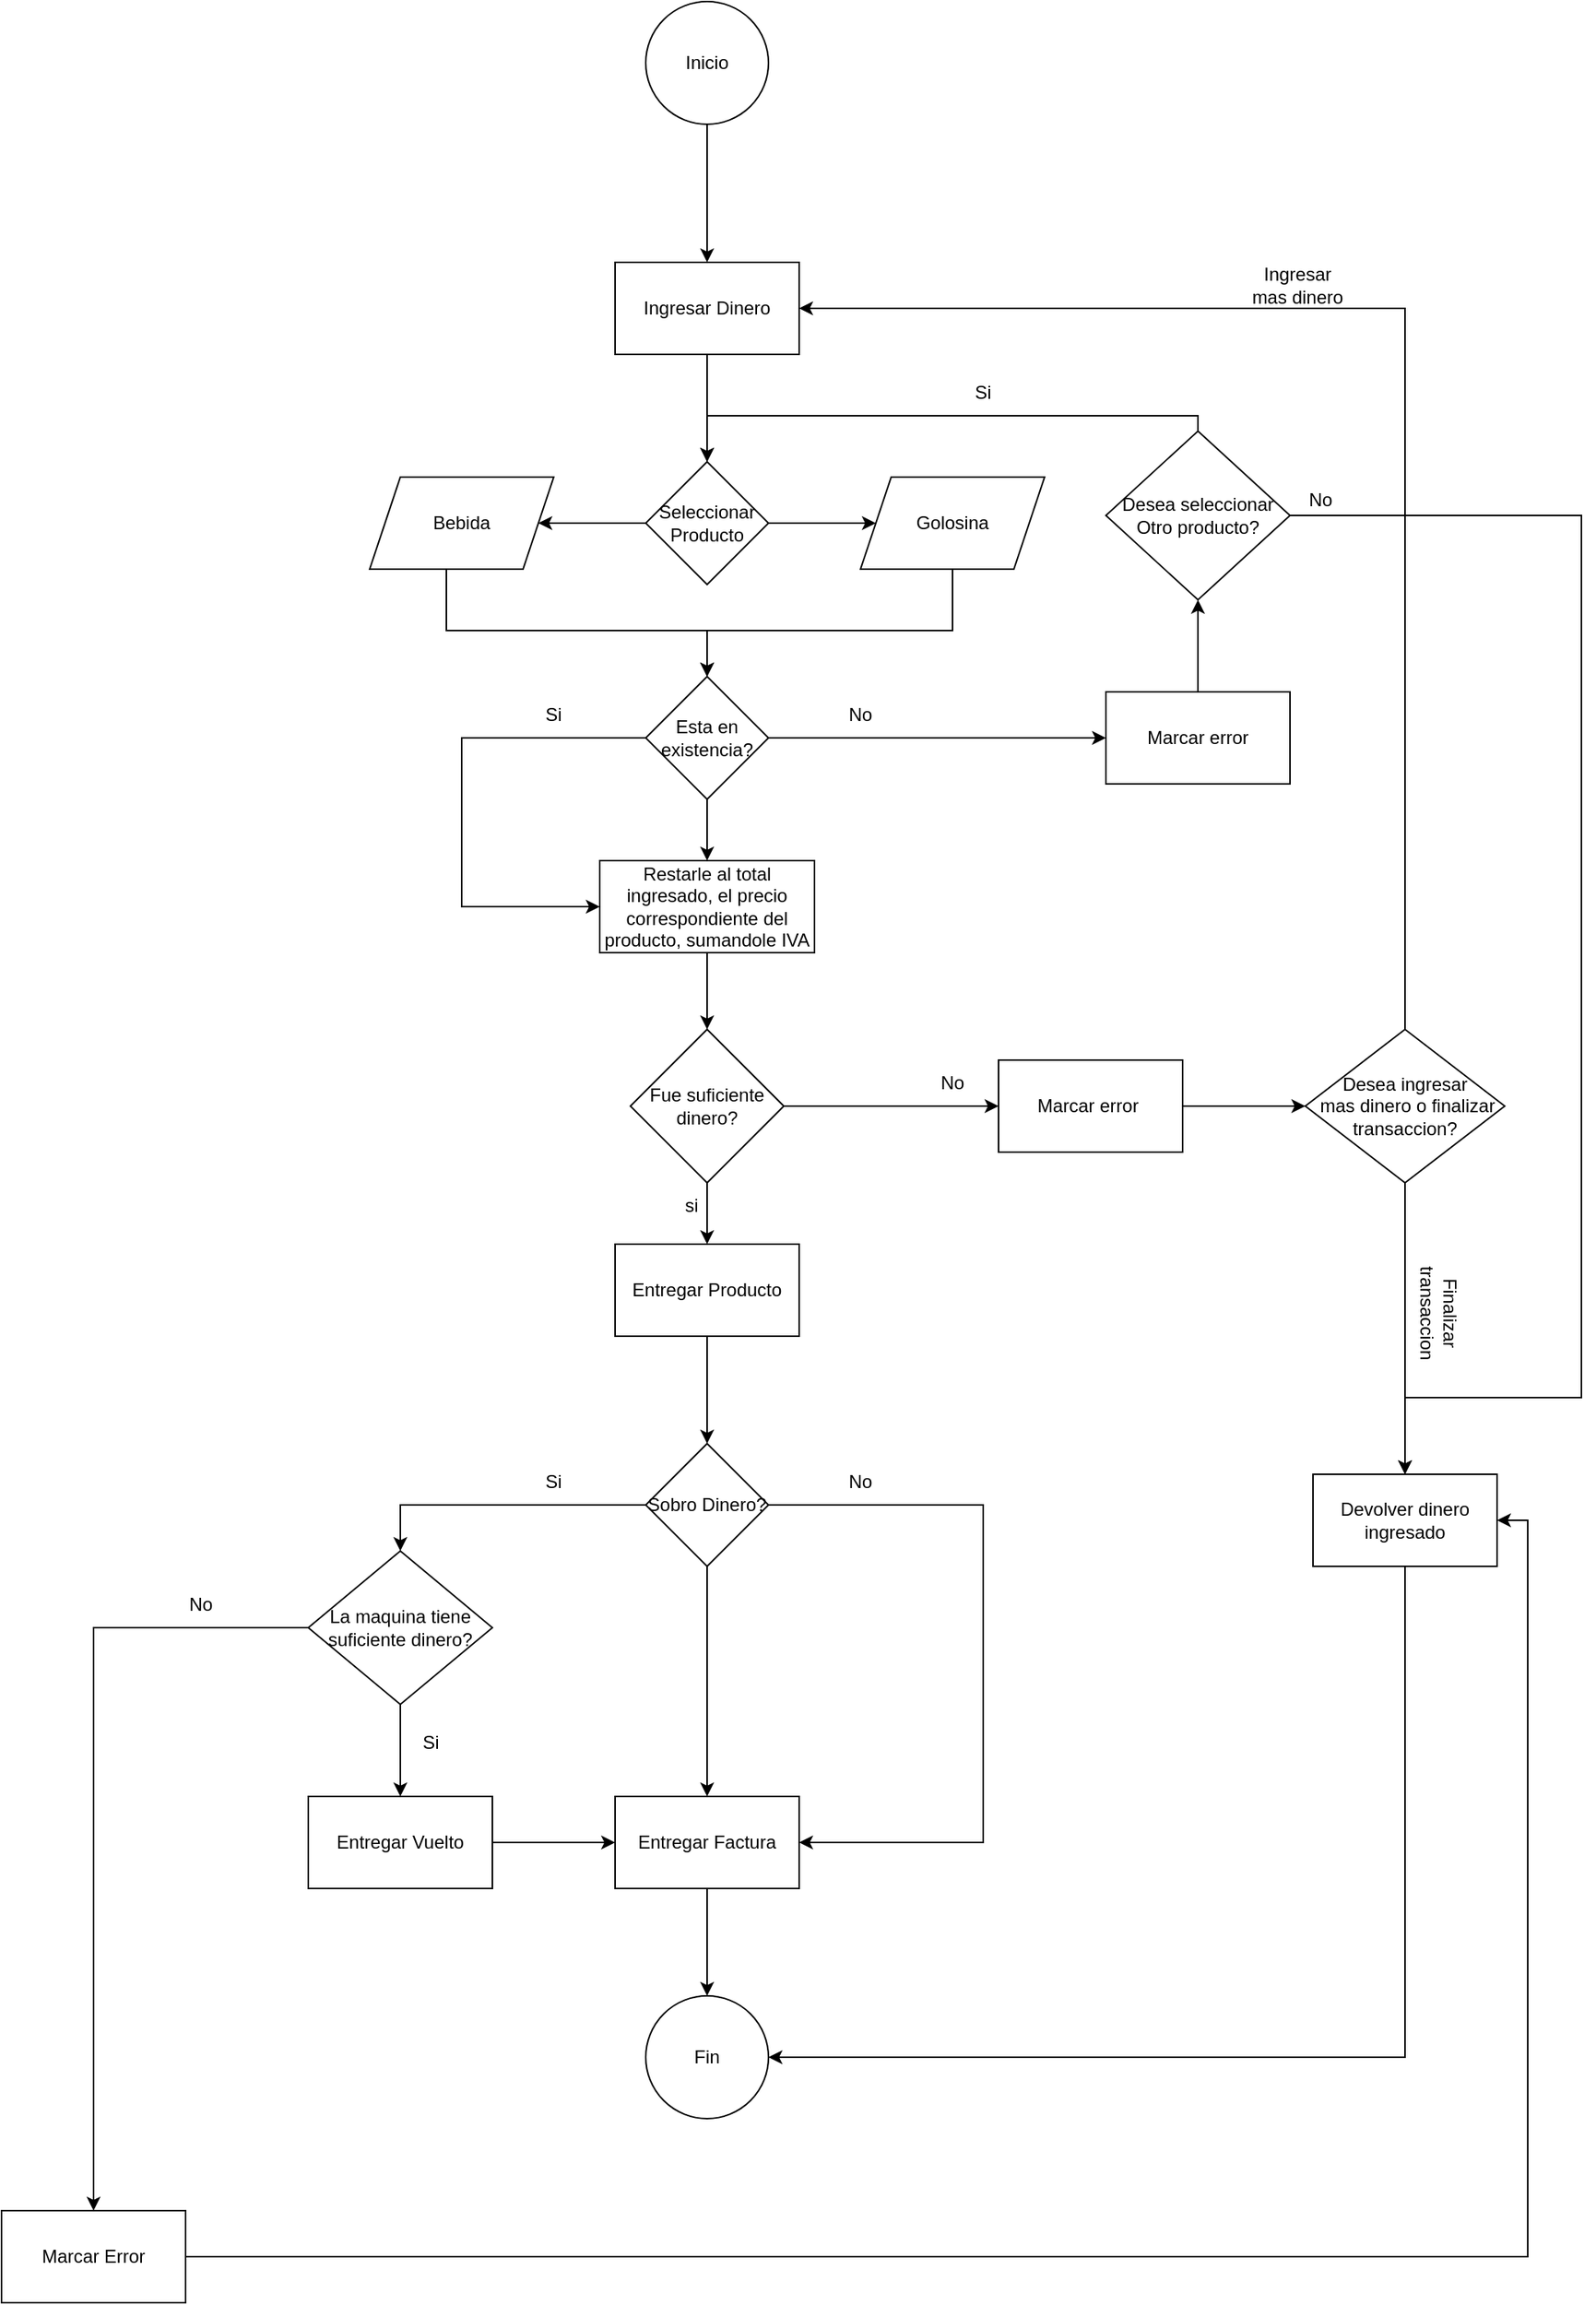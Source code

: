 <mxfile version="23.1.1" type="device">
  <diagram id="C5RBs43oDa-KdzZeNtuy" name="Page-1">
    <mxGraphModel dx="1948" dy="690" grid="1" gridSize="10" guides="1" tooltips="1" connect="1" arrows="1" fold="1" page="1" pageScale="1" pageWidth="827" pageHeight="1169" math="0" shadow="0">
      <root>
        <mxCell id="WIyWlLk6GJQsqaUBKTNV-0" />
        <mxCell id="WIyWlLk6GJQsqaUBKTNV-1" parent="WIyWlLk6GJQsqaUBKTNV-0" />
        <mxCell id="fozdVg8wwFnsdZWtmLaJ-41" value="" style="edgeStyle=orthogonalEdgeStyle;rounded=0;orthogonalLoop=1;jettySize=auto;html=1;" edge="1" parent="WIyWlLk6GJQsqaUBKTNV-1" source="fozdVg8wwFnsdZWtmLaJ-39" target="fozdVg8wwFnsdZWtmLaJ-40">
          <mxGeometry relative="1" as="geometry" />
        </mxCell>
        <mxCell id="fozdVg8wwFnsdZWtmLaJ-39" value="Inicio" style="ellipse;whiteSpace=wrap;html=1;aspect=fixed;" vertex="1" parent="WIyWlLk6GJQsqaUBKTNV-1">
          <mxGeometry x="340" y="30" width="80" height="80" as="geometry" />
        </mxCell>
        <mxCell id="fozdVg8wwFnsdZWtmLaJ-47" value="" style="edgeStyle=orthogonalEdgeStyle;rounded=0;orthogonalLoop=1;jettySize=auto;html=1;" edge="1" parent="WIyWlLk6GJQsqaUBKTNV-1" source="fozdVg8wwFnsdZWtmLaJ-40" target="fozdVg8wwFnsdZWtmLaJ-46">
          <mxGeometry relative="1" as="geometry" />
        </mxCell>
        <mxCell id="fozdVg8wwFnsdZWtmLaJ-40" value="Ingresar Dinero" style="whiteSpace=wrap;html=1;" vertex="1" parent="WIyWlLk6GJQsqaUBKTNV-1">
          <mxGeometry x="320" y="200" width="120" height="60" as="geometry" />
        </mxCell>
        <mxCell id="fozdVg8wwFnsdZWtmLaJ-50" style="edgeStyle=orthogonalEdgeStyle;rounded=0;orthogonalLoop=1;jettySize=auto;html=1;entryX=1;entryY=0.5;entryDx=0;entryDy=0;" edge="1" parent="WIyWlLk6GJQsqaUBKTNV-1" source="fozdVg8wwFnsdZWtmLaJ-46" target="fozdVg8wwFnsdZWtmLaJ-49">
          <mxGeometry relative="1" as="geometry" />
        </mxCell>
        <mxCell id="fozdVg8wwFnsdZWtmLaJ-51" style="edgeStyle=orthogonalEdgeStyle;rounded=0;orthogonalLoop=1;jettySize=auto;html=1;" edge="1" parent="WIyWlLk6GJQsqaUBKTNV-1" source="fozdVg8wwFnsdZWtmLaJ-46" target="fozdVg8wwFnsdZWtmLaJ-48">
          <mxGeometry relative="1" as="geometry" />
        </mxCell>
        <mxCell id="fozdVg8wwFnsdZWtmLaJ-46" value="Seleccionar Producto" style="rhombus;whiteSpace=wrap;html=1;" vertex="1" parent="WIyWlLk6GJQsqaUBKTNV-1">
          <mxGeometry x="340" y="330" width="80" height="80" as="geometry" />
        </mxCell>
        <mxCell id="fozdVg8wwFnsdZWtmLaJ-54" style="edgeStyle=orthogonalEdgeStyle;rounded=0;orthogonalLoop=1;jettySize=auto;html=1;entryX=0.5;entryY=0;entryDx=0;entryDy=0;" edge="1" parent="WIyWlLk6GJQsqaUBKTNV-1" source="fozdVg8wwFnsdZWtmLaJ-48" target="fozdVg8wwFnsdZWtmLaJ-95">
          <mxGeometry relative="1" as="geometry">
            <mxPoint x="440" y="510" as="targetPoint" />
            <Array as="points">
              <mxPoint x="540" y="440" />
              <mxPoint x="380" y="440" />
            </Array>
          </mxGeometry>
        </mxCell>
        <mxCell id="fozdVg8wwFnsdZWtmLaJ-48" value="Golosina" style="shape=parallelogram;perimeter=parallelogramPerimeter;whiteSpace=wrap;html=1;fixedSize=1;" vertex="1" parent="WIyWlLk6GJQsqaUBKTNV-1">
          <mxGeometry x="480" y="340" width="120" height="60" as="geometry" />
        </mxCell>
        <mxCell id="fozdVg8wwFnsdZWtmLaJ-53" style="edgeStyle=orthogonalEdgeStyle;rounded=0;orthogonalLoop=1;jettySize=auto;html=1;entryX=0.5;entryY=0;entryDx=0;entryDy=0;" edge="1" parent="WIyWlLk6GJQsqaUBKTNV-1" source="fozdVg8wwFnsdZWtmLaJ-49" target="fozdVg8wwFnsdZWtmLaJ-95">
          <mxGeometry relative="1" as="geometry">
            <mxPoint x="320" y="510" as="targetPoint" />
            <Array as="points">
              <mxPoint x="210" y="440" />
              <mxPoint x="380" y="440" />
            </Array>
          </mxGeometry>
        </mxCell>
        <mxCell id="fozdVg8wwFnsdZWtmLaJ-49" value="Bebida" style="shape=parallelogram;perimeter=parallelogramPerimeter;whiteSpace=wrap;html=1;fixedSize=1;" vertex="1" parent="WIyWlLk6GJQsqaUBKTNV-1">
          <mxGeometry x="160" y="340" width="120" height="60" as="geometry" />
        </mxCell>
        <mxCell id="fozdVg8wwFnsdZWtmLaJ-56" value="" style="edgeStyle=orthogonalEdgeStyle;rounded=0;orthogonalLoop=1;jettySize=auto;html=1;exitX=0.5;exitY=1;exitDx=0;exitDy=0;" edge="1" parent="WIyWlLk6GJQsqaUBKTNV-1" source="fozdVg8wwFnsdZWtmLaJ-95" target="fozdVg8wwFnsdZWtmLaJ-55">
          <mxGeometry relative="1" as="geometry">
            <mxPoint x="380" y="540" as="sourcePoint" />
          </mxGeometry>
        </mxCell>
        <mxCell id="fozdVg8wwFnsdZWtmLaJ-72" value="" style="edgeStyle=orthogonalEdgeStyle;rounded=0;orthogonalLoop=1;jettySize=auto;html=1;" edge="1" parent="WIyWlLk6GJQsqaUBKTNV-1" source="fozdVg8wwFnsdZWtmLaJ-55" target="fozdVg8wwFnsdZWtmLaJ-71">
          <mxGeometry relative="1" as="geometry" />
        </mxCell>
        <mxCell id="fozdVg8wwFnsdZWtmLaJ-55" value="Restarle al total ingresado, el precio correspondiente del producto, sumandole IVA" style="whiteSpace=wrap;html=1;rounded=0;" vertex="1" parent="WIyWlLk6GJQsqaUBKTNV-1">
          <mxGeometry x="310" y="590" width="140" height="60" as="geometry" />
        </mxCell>
        <mxCell id="fozdVg8wwFnsdZWtmLaJ-60" value="" style="edgeStyle=orthogonalEdgeStyle;rounded=0;orthogonalLoop=1;jettySize=auto;html=1;" edge="1" parent="WIyWlLk6GJQsqaUBKTNV-1" source="fozdVg8wwFnsdZWtmLaJ-57" target="fozdVg8wwFnsdZWtmLaJ-59">
          <mxGeometry relative="1" as="geometry" />
        </mxCell>
        <mxCell id="fozdVg8wwFnsdZWtmLaJ-57" value="Entregar Producto" style="whiteSpace=wrap;html=1;rounded=0;" vertex="1" parent="WIyWlLk6GJQsqaUBKTNV-1">
          <mxGeometry x="320" y="840" width="120" height="60" as="geometry" />
        </mxCell>
        <mxCell id="fozdVg8wwFnsdZWtmLaJ-62" value="" style="edgeStyle=orthogonalEdgeStyle;rounded=0;orthogonalLoop=1;jettySize=auto;html=1;entryX=0.5;entryY=0;entryDx=0;entryDy=0;" edge="1" parent="WIyWlLk6GJQsqaUBKTNV-1" source="fozdVg8wwFnsdZWtmLaJ-59" target="fozdVg8wwFnsdZWtmLaJ-122">
          <mxGeometry relative="1" as="geometry">
            <mxPoint x="180" y="1070" as="targetPoint" />
          </mxGeometry>
        </mxCell>
        <mxCell id="fozdVg8wwFnsdZWtmLaJ-64" value="" style="edgeStyle=orthogonalEdgeStyle;rounded=0;orthogonalLoop=1;jettySize=auto;html=1;entryX=1;entryY=0.5;entryDx=0;entryDy=0;" edge="1" parent="WIyWlLk6GJQsqaUBKTNV-1" source="fozdVg8wwFnsdZWtmLaJ-59" target="fozdVg8wwFnsdZWtmLaJ-91">
          <mxGeometry relative="1" as="geometry">
            <mxPoint x="420" y="1150" as="targetPoint" />
            <Array as="points">
              <mxPoint x="560" y="1010" />
              <mxPoint x="560" y="1230" />
            </Array>
          </mxGeometry>
        </mxCell>
        <mxCell id="fozdVg8wwFnsdZWtmLaJ-92" value="" style="edgeStyle=orthogonalEdgeStyle;rounded=0;orthogonalLoop=1;jettySize=auto;html=1;" edge="1" parent="WIyWlLk6GJQsqaUBKTNV-1" source="fozdVg8wwFnsdZWtmLaJ-59" target="fozdVg8wwFnsdZWtmLaJ-91">
          <mxGeometry relative="1" as="geometry" />
        </mxCell>
        <mxCell id="fozdVg8wwFnsdZWtmLaJ-59" value="Sobro Dinero?" style="rhombus;whiteSpace=wrap;html=1;rounded=0;" vertex="1" parent="WIyWlLk6GJQsqaUBKTNV-1">
          <mxGeometry x="340" y="970" width="80" height="80" as="geometry" />
        </mxCell>
        <mxCell id="fozdVg8wwFnsdZWtmLaJ-119" value="" style="edgeStyle=orthogonalEdgeStyle;rounded=0;orthogonalLoop=1;jettySize=auto;html=1;entryX=0.5;entryY=0;entryDx=0;entryDy=0;exitX=0.5;exitY=1;exitDx=0;exitDy=0;" edge="1" parent="WIyWlLk6GJQsqaUBKTNV-1" source="fozdVg8wwFnsdZWtmLaJ-122" target="fozdVg8wwFnsdZWtmLaJ-123">
          <mxGeometry relative="1" as="geometry">
            <mxPoint x="180" y="1130" as="sourcePoint" />
            <mxPoint x="180" y="1180" as="targetPoint" />
          </mxGeometry>
        </mxCell>
        <mxCell id="fozdVg8wwFnsdZWtmLaJ-67" value="Fin" style="ellipse;whiteSpace=wrap;html=1;rounded=0;" vertex="1" parent="WIyWlLk6GJQsqaUBKTNV-1">
          <mxGeometry x="340" y="1330" width="80" height="80" as="geometry" />
        </mxCell>
        <mxCell id="fozdVg8wwFnsdZWtmLaJ-81" value="" style="edgeStyle=orthogonalEdgeStyle;rounded=0;orthogonalLoop=1;jettySize=auto;html=1;entryX=0;entryY=0.5;entryDx=0;entryDy=0;" edge="1" parent="WIyWlLk6GJQsqaUBKTNV-1" source="fozdVg8wwFnsdZWtmLaJ-71" target="fozdVg8wwFnsdZWtmLaJ-82">
          <mxGeometry relative="1" as="geometry">
            <mxPoint x="510" y="750" as="targetPoint" />
          </mxGeometry>
        </mxCell>
        <mxCell id="fozdVg8wwFnsdZWtmLaJ-85" style="edgeStyle=orthogonalEdgeStyle;rounded=0;orthogonalLoop=1;jettySize=auto;html=1;" edge="1" parent="WIyWlLk6GJQsqaUBKTNV-1" source="fozdVg8wwFnsdZWtmLaJ-71" target="fozdVg8wwFnsdZWtmLaJ-57">
          <mxGeometry relative="1" as="geometry" />
        </mxCell>
        <mxCell id="fozdVg8wwFnsdZWtmLaJ-71" value="Fue suficiente dinero?" style="rhombus;whiteSpace=wrap;html=1;rounded=0;" vertex="1" parent="WIyWlLk6GJQsqaUBKTNV-1">
          <mxGeometry x="330" y="700" width="100" height="100" as="geometry" />
        </mxCell>
        <mxCell id="fozdVg8wwFnsdZWtmLaJ-106" value="" style="edgeStyle=orthogonalEdgeStyle;rounded=0;orthogonalLoop=1;jettySize=auto;html=1;" edge="1" parent="WIyWlLk6GJQsqaUBKTNV-1" source="fozdVg8wwFnsdZWtmLaJ-82" target="fozdVg8wwFnsdZWtmLaJ-105">
          <mxGeometry relative="1" as="geometry" />
        </mxCell>
        <mxCell id="fozdVg8wwFnsdZWtmLaJ-82" value="Marcar error&amp;nbsp;" style="whiteSpace=wrap;html=1;rounded=0;" vertex="1" parent="WIyWlLk6GJQsqaUBKTNV-1">
          <mxGeometry x="570" y="720" width="120" height="60" as="geometry" />
        </mxCell>
        <mxCell id="fozdVg8wwFnsdZWtmLaJ-87" value="si" style="text;html=1;strokeColor=none;fillColor=none;align=center;verticalAlign=middle;whiteSpace=wrap;rounded=0;" vertex="1" parent="WIyWlLk6GJQsqaUBKTNV-1">
          <mxGeometry x="340" y="800" width="60" height="30" as="geometry" />
        </mxCell>
        <mxCell id="fozdVg8wwFnsdZWtmLaJ-88" value="No" style="text;html=1;strokeColor=none;fillColor=none;align=center;verticalAlign=middle;whiteSpace=wrap;rounded=0;" vertex="1" parent="WIyWlLk6GJQsqaUBKTNV-1">
          <mxGeometry x="510" y="720" width="60" height="30" as="geometry" />
        </mxCell>
        <mxCell id="fozdVg8wwFnsdZWtmLaJ-89" value="Si" style="text;html=1;strokeColor=none;fillColor=none;align=center;verticalAlign=middle;whiteSpace=wrap;rounded=0;" vertex="1" parent="WIyWlLk6GJQsqaUBKTNV-1">
          <mxGeometry x="250" y="980" width="60" height="30" as="geometry" />
        </mxCell>
        <mxCell id="fozdVg8wwFnsdZWtmLaJ-90" value="No" style="text;html=1;strokeColor=none;fillColor=none;align=center;verticalAlign=middle;whiteSpace=wrap;rounded=0;" vertex="1" parent="WIyWlLk6GJQsqaUBKTNV-1">
          <mxGeometry x="450" y="980" width="60" height="30" as="geometry" />
        </mxCell>
        <mxCell id="fozdVg8wwFnsdZWtmLaJ-93" style="edgeStyle=orthogonalEdgeStyle;rounded=0;orthogonalLoop=1;jettySize=auto;html=1;" edge="1" parent="WIyWlLk6GJQsqaUBKTNV-1" source="fozdVg8wwFnsdZWtmLaJ-91" target="fozdVg8wwFnsdZWtmLaJ-67">
          <mxGeometry relative="1" as="geometry" />
        </mxCell>
        <mxCell id="fozdVg8wwFnsdZWtmLaJ-91" value="Entregar Factura" style="whiteSpace=wrap;html=1;rounded=0;" vertex="1" parent="WIyWlLk6GJQsqaUBKTNV-1">
          <mxGeometry x="320" y="1200" width="120" height="60" as="geometry" />
        </mxCell>
        <mxCell id="fozdVg8wwFnsdZWtmLaJ-96" style="edgeStyle=orthogonalEdgeStyle;rounded=0;orthogonalLoop=1;jettySize=auto;html=1;entryX=0;entryY=0.5;entryDx=0;entryDy=0;" edge="1" parent="WIyWlLk6GJQsqaUBKTNV-1" source="fozdVg8wwFnsdZWtmLaJ-95" target="fozdVg8wwFnsdZWtmLaJ-55">
          <mxGeometry relative="1" as="geometry">
            <mxPoint x="200" y="630" as="targetPoint" />
            <Array as="points">
              <mxPoint x="220" y="510" />
              <mxPoint x="220" y="620" />
            </Array>
          </mxGeometry>
        </mxCell>
        <mxCell id="fozdVg8wwFnsdZWtmLaJ-102" value="" style="edgeStyle=orthogonalEdgeStyle;rounded=0;orthogonalLoop=1;jettySize=auto;html=1;" edge="1" parent="WIyWlLk6GJQsqaUBKTNV-1" source="fozdVg8wwFnsdZWtmLaJ-95" target="fozdVg8wwFnsdZWtmLaJ-101">
          <mxGeometry relative="1" as="geometry" />
        </mxCell>
        <mxCell id="fozdVg8wwFnsdZWtmLaJ-95" value="Esta en existencia?" style="rhombus;whiteSpace=wrap;html=1;" vertex="1" parent="WIyWlLk6GJQsqaUBKTNV-1">
          <mxGeometry x="340" y="470" width="80" height="80" as="geometry" />
        </mxCell>
        <mxCell id="fozdVg8wwFnsdZWtmLaJ-97" value="Si" style="text;html=1;strokeColor=none;fillColor=none;align=center;verticalAlign=middle;whiteSpace=wrap;rounded=0;" vertex="1" parent="WIyWlLk6GJQsqaUBKTNV-1">
          <mxGeometry x="250" y="480" width="60" height="30" as="geometry" />
        </mxCell>
        <mxCell id="fozdVg8wwFnsdZWtmLaJ-132" value="" style="edgeStyle=orthogonalEdgeStyle;rounded=0;orthogonalLoop=1;jettySize=auto;html=1;" edge="1" parent="WIyWlLk6GJQsqaUBKTNV-1" source="fozdVg8wwFnsdZWtmLaJ-101" target="fozdVg8wwFnsdZWtmLaJ-131">
          <mxGeometry relative="1" as="geometry" />
        </mxCell>
        <mxCell id="fozdVg8wwFnsdZWtmLaJ-101" value="Marcar error" style="whiteSpace=wrap;html=1;" vertex="1" parent="WIyWlLk6GJQsqaUBKTNV-1">
          <mxGeometry x="640" y="480" width="120" height="60" as="geometry" />
        </mxCell>
        <mxCell id="fozdVg8wwFnsdZWtmLaJ-104" value="No" style="text;html=1;strokeColor=none;fillColor=none;align=center;verticalAlign=middle;whiteSpace=wrap;rounded=0;" vertex="1" parent="WIyWlLk6GJQsqaUBKTNV-1">
          <mxGeometry x="450" y="480" width="60" height="30" as="geometry" />
        </mxCell>
        <mxCell id="fozdVg8wwFnsdZWtmLaJ-108" value="" style="edgeStyle=orthogonalEdgeStyle;rounded=0;orthogonalLoop=1;jettySize=auto;html=1;" edge="1" parent="WIyWlLk6GJQsqaUBKTNV-1" source="fozdVg8wwFnsdZWtmLaJ-105" target="fozdVg8wwFnsdZWtmLaJ-107">
          <mxGeometry relative="1" as="geometry" />
        </mxCell>
        <mxCell id="fozdVg8wwFnsdZWtmLaJ-111" style="edgeStyle=orthogonalEdgeStyle;rounded=0;orthogonalLoop=1;jettySize=auto;html=1;entryX=1;entryY=0.5;entryDx=0;entryDy=0;" edge="1" parent="WIyWlLk6GJQsqaUBKTNV-1" source="fozdVg8wwFnsdZWtmLaJ-105" target="fozdVg8wwFnsdZWtmLaJ-40">
          <mxGeometry relative="1" as="geometry">
            <Array as="points">
              <mxPoint x="835" y="230" />
            </Array>
          </mxGeometry>
        </mxCell>
        <mxCell id="fozdVg8wwFnsdZWtmLaJ-105" value="Desea ingresar&lt;br&gt;&amp;nbsp;mas dinero o finalizar transaccion?" style="rhombus;whiteSpace=wrap;html=1;rounded=0;" vertex="1" parent="WIyWlLk6GJQsqaUBKTNV-1">
          <mxGeometry x="770" y="700" width="130" height="100" as="geometry" />
        </mxCell>
        <mxCell id="fozdVg8wwFnsdZWtmLaJ-113" style="edgeStyle=orthogonalEdgeStyle;rounded=0;orthogonalLoop=1;jettySize=auto;html=1;entryX=1;entryY=0.5;entryDx=0;entryDy=0;" edge="1" parent="WIyWlLk6GJQsqaUBKTNV-1" source="fozdVg8wwFnsdZWtmLaJ-107" target="fozdVg8wwFnsdZWtmLaJ-67">
          <mxGeometry relative="1" as="geometry">
            <Array as="points">
              <mxPoint x="835" y="1370" />
            </Array>
          </mxGeometry>
        </mxCell>
        <mxCell id="fozdVg8wwFnsdZWtmLaJ-107" value="Devolver dinero ingresado" style="whiteSpace=wrap;html=1;rounded=0;" vertex="1" parent="WIyWlLk6GJQsqaUBKTNV-1">
          <mxGeometry x="775" y="990" width="120" height="60" as="geometry" />
        </mxCell>
        <mxCell id="fozdVg8wwFnsdZWtmLaJ-109" value="Finalizar transaccion" style="text;html=1;strokeColor=none;fillColor=none;align=center;verticalAlign=middle;whiteSpace=wrap;rounded=0;rotation=90;" vertex="1" parent="WIyWlLk6GJQsqaUBKTNV-1">
          <mxGeometry x="827" y="870" width="60" height="30" as="geometry" />
        </mxCell>
        <mxCell id="fozdVg8wwFnsdZWtmLaJ-112" value="Ingresar mas dinero" style="text;html=1;strokeColor=none;fillColor=none;align=center;verticalAlign=middle;whiteSpace=wrap;rounded=0;" vertex="1" parent="WIyWlLk6GJQsqaUBKTNV-1">
          <mxGeometry x="730" y="200" width="70" height="30" as="geometry" />
        </mxCell>
        <mxCell id="fozdVg8wwFnsdZWtmLaJ-120" value="" style="edgeStyle=orthogonalEdgeStyle;rounded=0;orthogonalLoop=1;jettySize=auto;html=1;exitX=1;exitY=0.5;exitDx=0;exitDy=0;" edge="1" parent="WIyWlLk6GJQsqaUBKTNV-1" source="fozdVg8wwFnsdZWtmLaJ-123" target="fozdVg8wwFnsdZWtmLaJ-91">
          <mxGeometry relative="1" as="geometry">
            <mxPoint x="240" y="1230" as="sourcePoint" />
          </mxGeometry>
        </mxCell>
        <mxCell id="fozdVg8wwFnsdZWtmLaJ-127" value="" style="edgeStyle=orthogonalEdgeStyle;rounded=0;orthogonalLoop=1;jettySize=auto;html=1;" edge="1" parent="WIyWlLk6GJQsqaUBKTNV-1" source="fozdVg8wwFnsdZWtmLaJ-122" target="fozdVg8wwFnsdZWtmLaJ-126">
          <mxGeometry relative="1" as="geometry" />
        </mxCell>
        <mxCell id="fozdVg8wwFnsdZWtmLaJ-122" value="La maquina tiene suficiente dinero?" style="rhombus;whiteSpace=wrap;html=1;rounded=0;" vertex="1" parent="WIyWlLk6GJQsqaUBKTNV-1">
          <mxGeometry x="120" y="1040" width="120" height="100" as="geometry" />
        </mxCell>
        <mxCell id="fozdVg8wwFnsdZWtmLaJ-123" value="Entregar Vuelto" style="whiteSpace=wrap;html=1;rounded=0;" vertex="1" parent="WIyWlLk6GJQsqaUBKTNV-1">
          <mxGeometry x="120" y="1200" width="120" height="60" as="geometry" />
        </mxCell>
        <mxCell id="fozdVg8wwFnsdZWtmLaJ-124" value="Si" style="text;html=1;strokeColor=none;fillColor=none;align=center;verticalAlign=middle;whiteSpace=wrap;rounded=0;" vertex="1" parent="WIyWlLk6GJQsqaUBKTNV-1">
          <mxGeometry x="170" y="1150" width="60" height="30" as="geometry" />
        </mxCell>
        <mxCell id="fozdVg8wwFnsdZWtmLaJ-129" style="edgeStyle=orthogonalEdgeStyle;rounded=0;orthogonalLoop=1;jettySize=auto;html=1;entryX=1;entryY=0.5;entryDx=0;entryDy=0;" edge="1" parent="WIyWlLk6GJQsqaUBKTNV-1" source="fozdVg8wwFnsdZWtmLaJ-126" target="fozdVg8wwFnsdZWtmLaJ-107">
          <mxGeometry relative="1" as="geometry" />
        </mxCell>
        <mxCell id="fozdVg8wwFnsdZWtmLaJ-126" value="Marcar Error" style="whiteSpace=wrap;html=1;rounded=0;" vertex="1" parent="WIyWlLk6GJQsqaUBKTNV-1">
          <mxGeometry x="-80" y="1470" width="120" height="60" as="geometry" />
        </mxCell>
        <mxCell id="fozdVg8wwFnsdZWtmLaJ-128" value="No" style="text;html=1;strokeColor=none;fillColor=none;align=center;verticalAlign=middle;whiteSpace=wrap;rounded=0;" vertex="1" parent="WIyWlLk6GJQsqaUBKTNV-1">
          <mxGeometry x="20" y="1060" width="60" height="30" as="geometry" />
        </mxCell>
        <mxCell id="fozdVg8wwFnsdZWtmLaJ-133" style="edgeStyle=orthogonalEdgeStyle;rounded=0;orthogonalLoop=1;jettySize=auto;html=1;entryX=0.5;entryY=0;entryDx=0;entryDy=0;" edge="1" parent="WIyWlLk6GJQsqaUBKTNV-1" source="fozdVg8wwFnsdZWtmLaJ-131" target="fozdVg8wwFnsdZWtmLaJ-46">
          <mxGeometry relative="1" as="geometry">
            <Array as="points">
              <mxPoint x="700" y="300" />
              <mxPoint x="380" y="300" />
            </Array>
          </mxGeometry>
        </mxCell>
        <mxCell id="fozdVg8wwFnsdZWtmLaJ-135" style="edgeStyle=orthogonalEdgeStyle;rounded=0;orthogonalLoop=1;jettySize=auto;html=1;entryX=0.5;entryY=0;entryDx=0;entryDy=0;" edge="1" parent="WIyWlLk6GJQsqaUBKTNV-1" source="fozdVg8wwFnsdZWtmLaJ-131" target="fozdVg8wwFnsdZWtmLaJ-107">
          <mxGeometry relative="1" as="geometry">
            <Array as="points">
              <mxPoint x="950" y="365" />
              <mxPoint x="950" y="940" />
              <mxPoint x="835" y="940" />
            </Array>
          </mxGeometry>
        </mxCell>
        <mxCell id="fozdVg8wwFnsdZWtmLaJ-131" value="Desea seleccionar Otro producto?" style="rhombus;whiteSpace=wrap;html=1;" vertex="1" parent="WIyWlLk6GJQsqaUBKTNV-1">
          <mxGeometry x="640" y="310" width="120" height="110" as="geometry" />
        </mxCell>
        <mxCell id="fozdVg8wwFnsdZWtmLaJ-134" value="Si" style="text;html=1;strokeColor=none;fillColor=none;align=center;verticalAlign=middle;whiteSpace=wrap;rounded=0;" vertex="1" parent="WIyWlLk6GJQsqaUBKTNV-1">
          <mxGeometry x="530" y="270" width="60" height="30" as="geometry" />
        </mxCell>
        <mxCell id="fozdVg8wwFnsdZWtmLaJ-136" value="No" style="text;html=1;strokeColor=none;fillColor=none;align=center;verticalAlign=middle;whiteSpace=wrap;rounded=0;" vertex="1" parent="WIyWlLk6GJQsqaUBKTNV-1">
          <mxGeometry x="750" y="340" width="60" height="30" as="geometry" />
        </mxCell>
      </root>
    </mxGraphModel>
  </diagram>
</mxfile>
